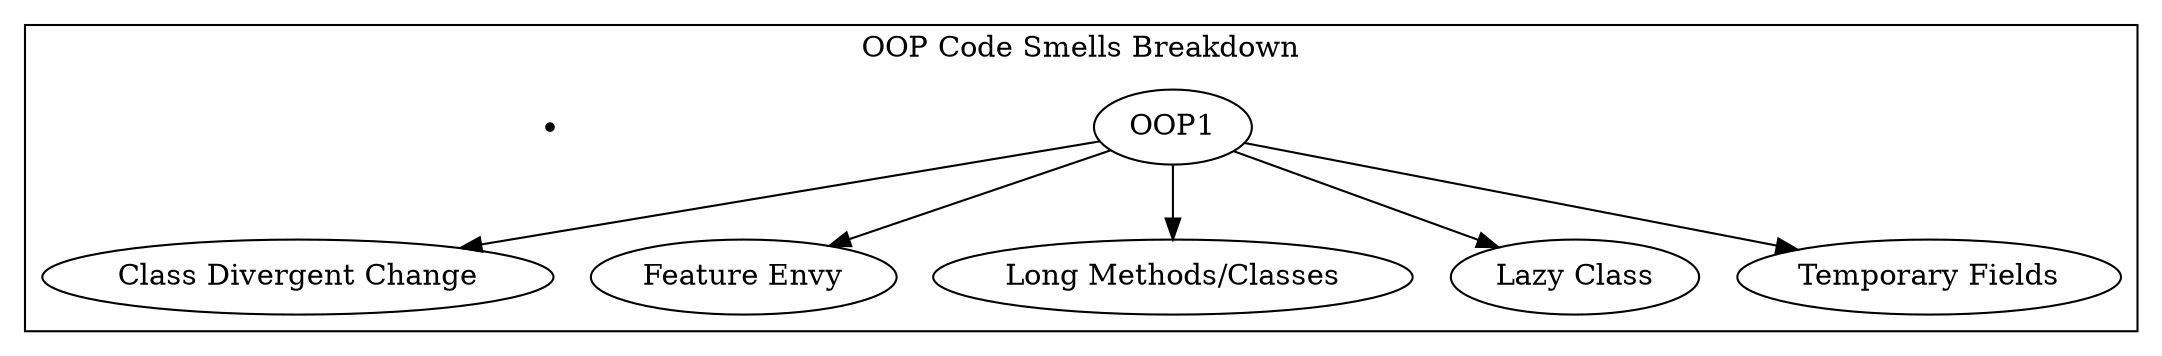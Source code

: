 
digraph smells {
    rankdir="TB"
    subgraph cluster_0 {
        node [shape=ellipse]

        rankdir="TB"
        OOP1
        OOP1->"Class Divergent Change"
        OOP1->"Feature Envy"
        OOP1->"Long Methods/Classes"
        OOP1->"Lazy Class"
        OOP1->"Temporary Fields"
        node [shape=point] c1
        label = "OOP Code Smells Breakdown";
    }



}
